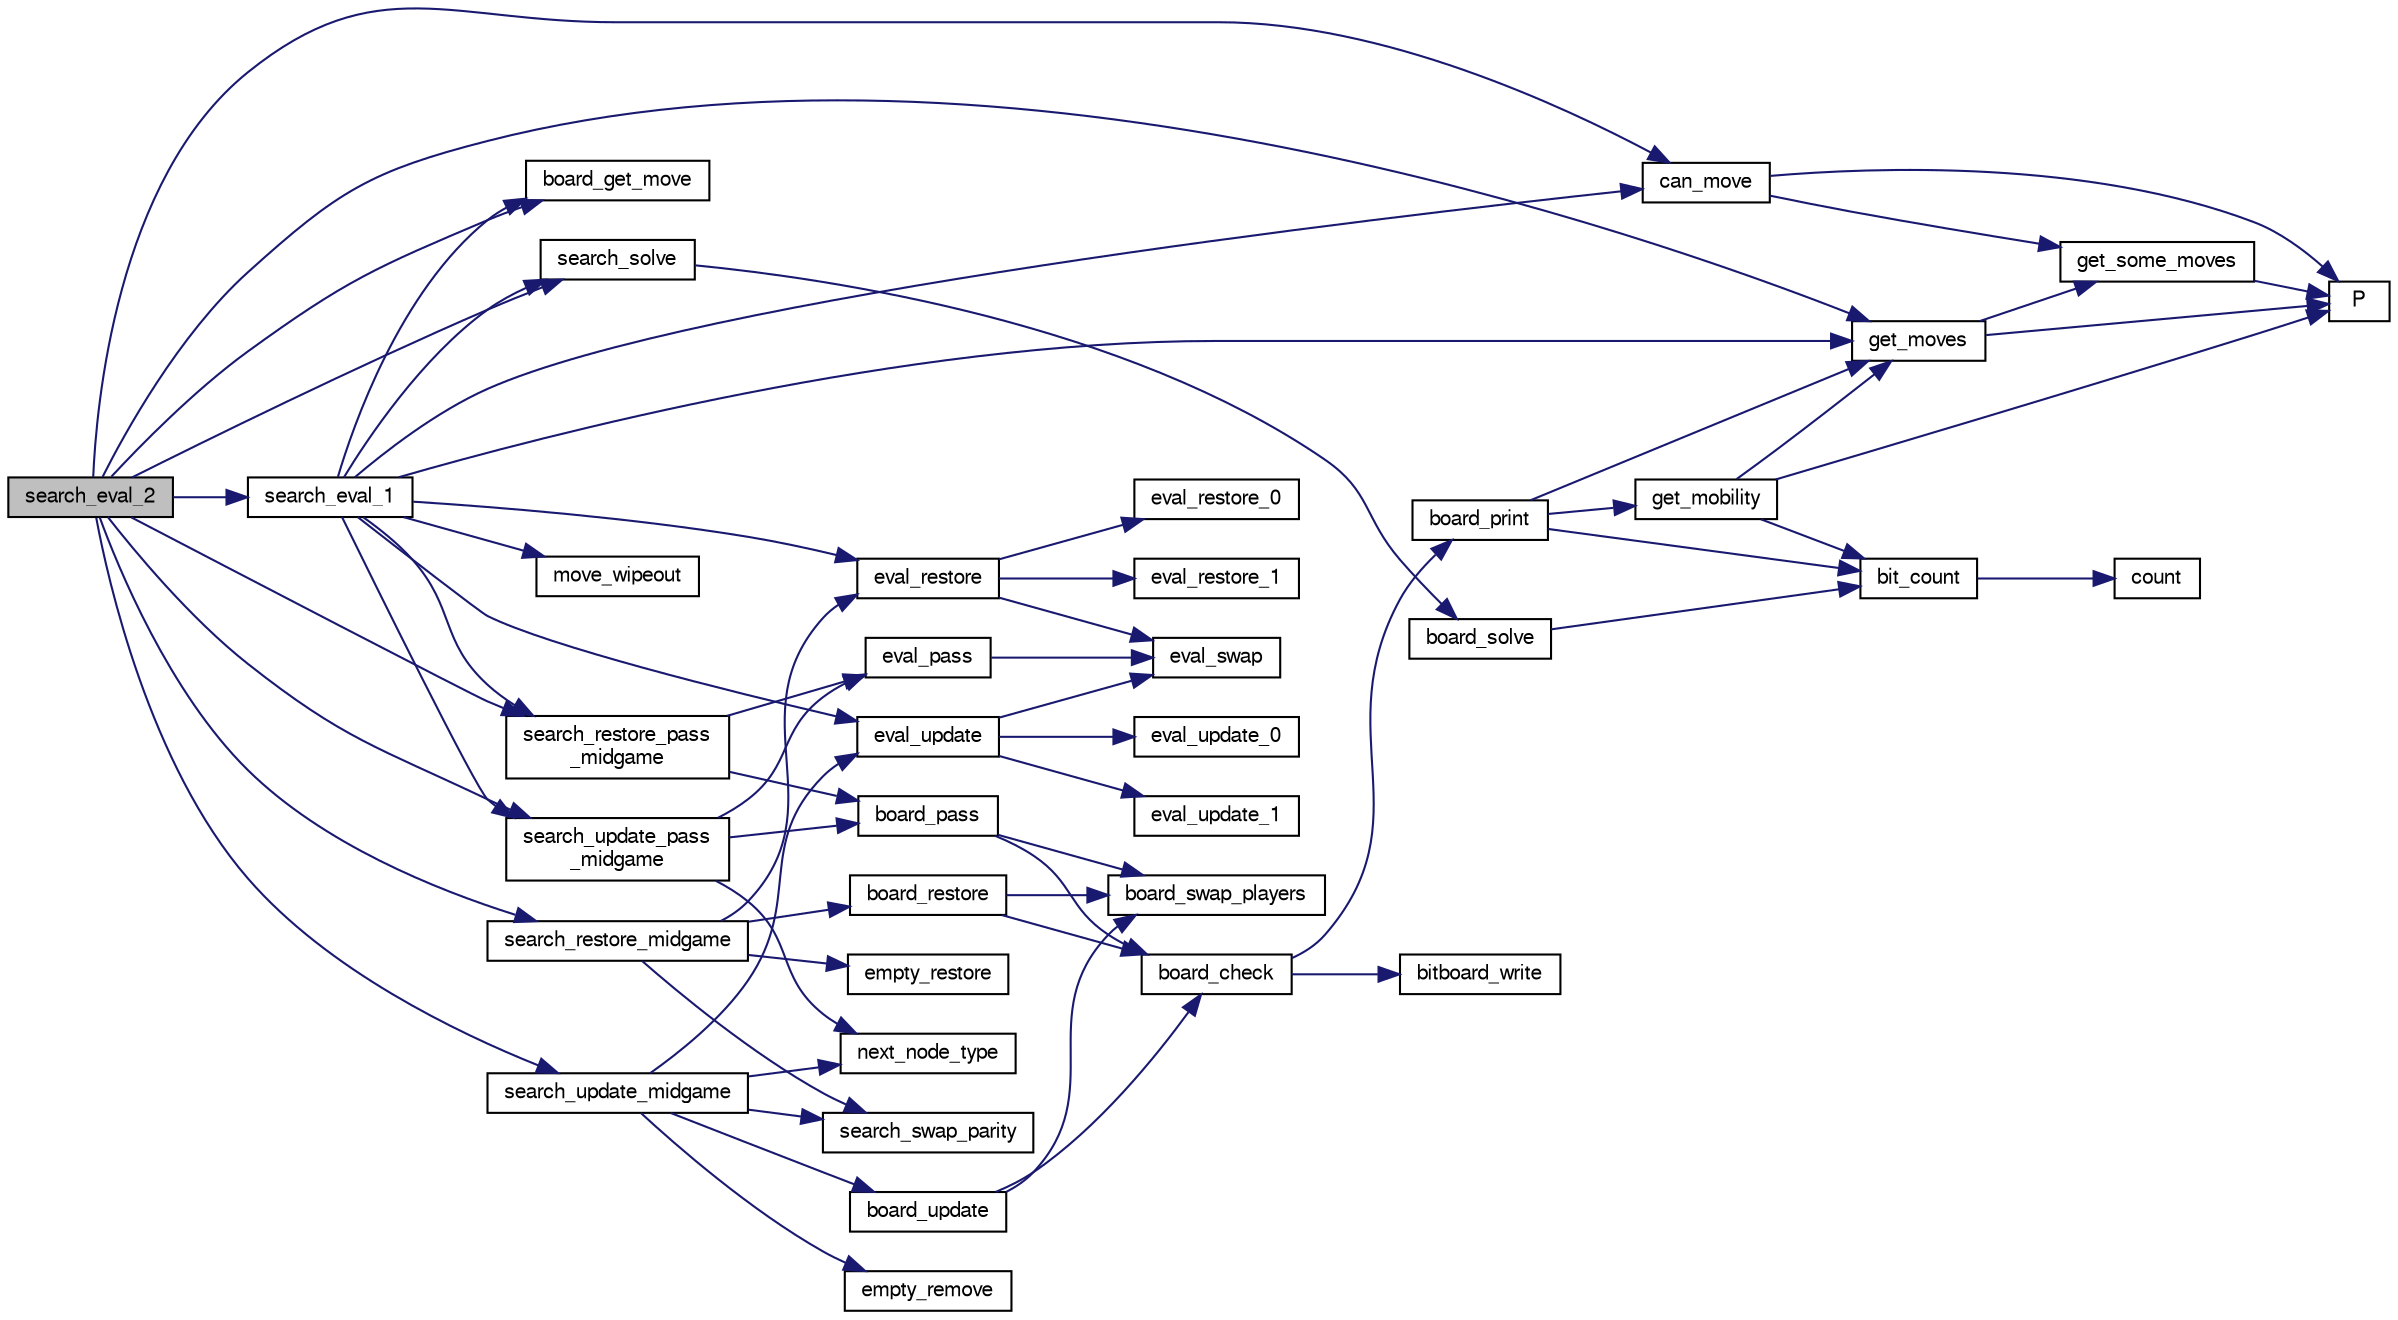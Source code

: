 digraph "search_eval_2"
{
 // LATEX_PDF_SIZE
  bgcolor="transparent";
  edge [fontname="FreeSans",fontsize="10",labelfontname="FreeSans",labelfontsize="10"];
  node [fontname="FreeSans",fontsize="10",shape=record];
  rankdir="LR";
  Node1 [label="search_eval_2",height=0.2,width=0.4,color="black", fillcolor="grey75", style="filled", fontcolor="black",tooltip="Evaluate a position at depth 2."];
  Node1 -> Node2 [color="midnightblue",fontsize="10",style="solid",fontname="FreeSans"];
  Node2 [label="board_get_move",height=0.2,width=0.4,color="black",URL="$board_8c.html#a3b5748c109770fe228ea15b562c0f113",tooltip="Compute a move."];
  Node1 -> Node3 [color="midnightblue",fontsize="10",style="solid",fontname="FreeSans"];
  Node3 [label="can_move",height=0.2,width=0.4,color="black",URL="$board_8c.html#ae1a532d6eaa0e55357d0f4b9cd659b88",tooltip="Check if a player can move."];
  Node3 -> Node4 [color="midnightblue",fontsize="10",style="solid",fontname="FreeSans"];
  Node4 [label="get_some_moves",height=0.2,width=0.4,color="black",URL="$board_8c.html#a5db071e3e4d26a0b7d6425bb6333dd7f",tooltip="Get a part of the moves."];
  Node4 -> Node5 [color="midnightblue",fontsize="10",style="solid",fontname="FreeSans"];
  Node5 [label="P",height=0.2,width=0.4,color="black",URL="$generate__flip_8c.html#a11481f01e169aee1117c83a352c22222",tooltip=" "];
  Node3 -> Node5 [color="midnightblue",fontsize="10",style="solid",fontname="FreeSans"];
  Node1 -> Node6 [color="midnightblue",fontsize="10",style="solid",fontname="FreeSans"];
  Node6 [label="get_moves",height=0.2,width=0.4,color="black",URL="$board_8c.html#a7610dc936a6aea22b3c5e162f722a7a1",tooltip="Get legal moves."];
  Node6 -> Node4 [color="midnightblue",fontsize="10",style="solid",fontname="FreeSans"];
  Node6 -> Node5 [color="midnightblue",fontsize="10",style="solid",fontname="FreeSans"];
  Node1 -> Node7 [color="midnightblue",fontsize="10",style="solid",fontname="FreeSans"];
  Node7 [label="search_eval_1",height=0.2,width=0.4,color="black",URL="$midgame_8c.html#ae085ffe39e7d27dc023bb239e057366f",tooltip="Evaluate a position at depth 1."];
  Node7 -> Node2 [color="midnightblue",fontsize="10",style="solid",fontname="FreeSans"];
  Node7 -> Node3 [color="midnightblue",fontsize="10",style="solid",fontname="FreeSans"];
  Node7 -> Node8 [color="midnightblue",fontsize="10",style="solid",fontname="FreeSans"];
  Node8 [label="eval_restore",height=0.2,width=0.4,color="black",URL="$eval_8c.html#a47d0f0cdcb0c100320ff775abe5fc9cb",tooltip=" "];
  Node8 -> Node9 [color="midnightblue",fontsize="10",style="solid",fontname="FreeSans"];
  Node9 [label="eval_restore_0",height=0.2,width=0.4,color="black",URL="$eval_8c.html#a84146c3b5f07838a4b7c793846d9c360",tooltip="Restore the features as before a player's move."];
  Node8 -> Node10 [color="midnightblue",fontsize="10",style="solid",fontname="FreeSans"];
  Node10 [label="eval_restore_1",height=0.2,width=0.4,color="black",URL="$eval_8c.html#ad330c4ee07068bd60827a0bc2169082b",tooltip=" "];
  Node8 -> Node11 [color="midnightblue",fontsize="10",style="solid",fontname="FreeSans"];
  Node11 [label="eval_swap",height=0.2,width=0.4,color="black",URL="$eval_8c.html#ab0fe6dd0f5b9670911e04e697e7423e4",tooltip="Swap player's feature."];
  Node7 -> Node12 [color="midnightblue",fontsize="10",style="solid",fontname="FreeSans"];
  Node12 [label="eval_update",height=0.2,width=0.4,color="black",URL="$eval_8c.html#a6853f4557f9dca046a2e75cddf99d9d6",tooltip=" "];
  Node12 -> Node11 [color="midnightblue",fontsize="10",style="solid",fontname="FreeSans"];
  Node12 -> Node13 [color="midnightblue",fontsize="10",style="solid",fontname="FreeSans"];
  Node13 [label="eval_update_0",height=0.2,width=0.4,color="black",URL="$eval_8c.html#a5e8d09f8acf4fcb1c1a4316a3852f50d",tooltip="Update the features after a player's move."];
  Node12 -> Node14 [color="midnightblue",fontsize="10",style="solid",fontname="FreeSans"];
  Node14 [label="eval_update_1",height=0.2,width=0.4,color="black",URL="$eval_8c.html#a19b9aa29dd42b58e3f812be7c88aa0d6",tooltip="Update the features after a player's move."];
  Node7 -> Node6 [color="midnightblue",fontsize="10",style="solid",fontname="FreeSans"];
  Node7 -> Node15 [color="midnightblue",fontsize="10",style="solid",fontname="FreeSans"];
  Node15 [label="move_wipeout",height=0.2,width=0.4,color="black",URL="$move_8c.html#a1efe5a48fcbf0f40a834aba45aa2bfd1",tooltip="Check if a move wins 64-0."];
  Node7 -> Node16 [color="midnightblue",fontsize="10",style="solid",fontname="FreeSans"];
  Node16 [label="search_restore_pass\l_midgame",height=0.2,width=0.4,color="black",URL="$search_8c.html#a5e9707f0c579c46996fba87fedecb58c",tooltip="Update the search state after a passing move."];
  Node16 -> Node17 [color="midnightblue",fontsize="10",style="solid",fontname="FreeSans"];
  Node17 [label="board_pass",height=0.2,width=0.4,color="black",URL="$board_8c.html#ac353cc1821e12d2aeba8eefe5cf92b46",tooltip="Passing move."];
  Node17 -> Node18 [color="midnightblue",fontsize="10",style="solid",fontname="FreeSans"];
  Node18 [label="board_check",height=0.2,width=0.4,color="black",URL="$board_8c.html#a849436f17b60e89ed91f8e5013ed9d04",tooltip="Check board consistency."];
  Node18 -> Node19 [color="midnightblue",fontsize="10",style="solid",fontname="FreeSans"];
  Node19 [label="bitboard_write",height=0.2,width=0.4,color="black",URL="$bit_8c.html#a519b18f67de9b8edbd98f687a13b45f5",tooltip="Print an unsigned long long as a board."];
  Node18 -> Node20 [color="midnightblue",fontsize="10",style="solid",fontname="FreeSans"];
  Node20 [label="board_print",height=0.2,width=0.4,color="black",URL="$board_8c.html#a27ccb92684d9e7194eeb3bc34311ad55",tooltip="Print out the board."];
  Node20 -> Node21 [color="midnightblue",fontsize="10",style="solid",fontname="FreeSans"];
  Node21 [label="bit_count",height=0.2,width=0.4,color="black",URL="$bit_8c.html#a830fec0a90989da1f1900ff609b92167",tooltip="Count the number of bits set to one in an unsigned long long."];
  Node21 -> Node22 [color="midnightblue",fontsize="10",style="solid",fontname="FreeSans"];
  Node22 [label="count",height=0.2,width=0.4,color="black",URL="$generate__flip_8c.html#a1a1d6a2cdbded5c35040f6555e948770",tooltip=" "];
  Node20 -> Node23 [color="midnightblue",fontsize="10",style="solid",fontname="FreeSans"];
  Node23 [label="get_mobility",height=0.2,width=0.4,color="black",URL="$board_8c.html#a7509639c4e49c56fe83b3d978580ed42",tooltip="Count legal moves."];
  Node23 -> Node21 [color="midnightblue",fontsize="10",style="solid",fontname="FreeSans"];
  Node23 -> Node6 [color="midnightblue",fontsize="10",style="solid",fontname="FreeSans"];
  Node23 -> Node5 [color="midnightblue",fontsize="10",style="solid",fontname="FreeSans"];
  Node20 -> Node6 [color="midnightblue",fontsize="10",style="solid",fontname="FreeSans"];
  Node17 -> Node24 [color="midnightblue",fontsize="10",style="solid",fontname="FreeSans"];
  Node24 [label="board_swap_players",height=0.2,width=0.4,color="black",URL="$board_8c.html#a4d389fb0245969a39744349230ce7703",tooltip="Swap players."];
  Node16 -> Node25 [color="midnightblue",fontsize="10",style="solid",fontname="FreeSans"];
  Node25 [label="eval_pass",height=0.2,width=0.4,color="black",URL="$eval_8c.html#a54d97c10d4a1ef7d97c16266b3679fe7",tooltip="Update/Restore the features after a passing move."];
  Node25 -> Node11 [color="midnightblue",fontsize="10",style="solid",fontname="FreeSans"];
  Node7 -> Node26 [color="midnightblue",fontsize="10",style="solid",fontname="FreeSans"];
  Node26 [label="search_solve",height=0.2,width=0.4,color="black",URL="$endgame_8c.html#a94a89fc327a63ea97d5e30c7c981a2aa",tooltip="Get the final score."];
  Node26 -> Node27 [color="midnightblue",fontsize="10",style="solid",fontname="FreeSans"];
  Node27 [label="board_solve",height=0.2,width=0.4,color="black",URL="$endgame_8c.html#a5141642bcda4dd304ddc0b534183e2ba",tooltip="Get the final score."];
  Node27 -> Node21 [color="midnightblue",fontsize="10",style="solid",fontname="FreeSans"];
  Node7 -> Node28 [color="midnightblue",fontsize="10",style="solid",fontname="FreeSans"];
  Node28 [label="search_update_pass\l_midgame",height=0.2,width=0.4,color="black",URL="$search_8c.html#af34e8681551a63ca25390b3c87bbf9f7",tooltip="Update the search state after a passing move."];
  Node28 -> Node17 [color="midnightblue",fontsize="10",style="solid",fontname="FreeSans"];
  Node28 -> Node25 [color="midnightblue",fontsize="10",style="solid",fontname="FreeSans"];
  Node28 -> Node29 [color="midnightblue",fontsize="10",style="solid",fontname="FreeSans"];
  Node29 [label="next_node_type",height=0.2,width=0.4,color="black",URL="$search_8h.html#a105284e61bfef13f895ff6ed283771a1",tooltip=" "];
  Node1 -> Node30 [color="midnightblue",fontsize="10",style="solid",fontname="FreeSans"];
  Node30 [label="search_restore_midgame",height=0.2,width=0.4,color="black",URL="$search_8c.html#a8ee87f18a6108894aecb6f0cda99fcf8",tooltip="Restore the search state as before a move."];
  Node30 -> Node31 [color="midnightblue",fontsize="10",style="solid",fontname="FreeSans"];
  Node31 [label="board_restore",height=0.2,width=0.4,color="black",URL="$board_8c.html#a101af447b84baa302b94c56822618f22",tooltip="Restore a board."];
  Node31 -> Node18 [color="midnightblue",fontsize="10",style="solid",fontname="FreeSans"];
  Node31 -> Node24 [color="midnightblue",fontsize="10",style="solid",fontname="FreeSans"];
  Node30 -> Node32 [color="midnightblue",fontsize="10",style="solid",fontname="FreeSans"];
  Node32 [label="empty_restore",height=0.2,width=0.4,color="black",URL="$empty_8h.html#a8579693b2c3b88afbbcc7dcaaa67e6dd",tooltip="restore the list of empty squares"];
  Node30 -> Node8 [color="midnightblue",fontsize="10",style="solid",fontname="FreeSans"];
  Node30 -> Node33 [color="midnightblue",fontsize="10",style="solid",fontname="FreeSans"];
  Node33 [label="search_swap_parity",height=0.2,width=0.4,color="black",URL="$search_8c.html#a02f1f5486b7784207d7603ee5c1565e8",tooltip="Change parity."];
  Node1 -> Node16 [color="midnightblue",fontsize="10",style="solid",fontname="FreeSans"];
  Node1 -> Node26 [color="midnightblue",fontsize="10",style="solid",fontname="FreeSans"];
  Node1 -> Node34 [color="midnightblue",fontsize="10",style="solid",fontname="FreeSans"];
  Node34 [label="search_update_midgame",height=0.2,width=0.4,color="black",URL="$search_8c.html#a985ef3449348437e273c1d5c74ae74f6",tooltip="Update the search state after a move."];
  Node34 -> Node35 [color="midnightblue",fontsize="10",style="solid",fontname="FreeSans"];
  Node35 [label="board_update",height=0.2,width=0.4,color="black",URL="$board_8c.html#a2d24dea46d67d71b1d9fe9f515d8d675",tooltip="Update a board."];
  Node35 -> Node18 [color="midnightblue",fontsize="10",style="solid",fontname="FreeSans"];
  Node35 -> Node24 [color="midnightblue",fontsize="10",style="solid",fontname="FreeSans"];
  Node34 -> Node36 [color="midnightblue",fontsize="10",style="solid",fontname="FreeSans"];
  Node36 [label="empty_remove",height=0.2,width=0.4,color="black",URL="$empty_8h.html#a4d3f9319d815531d93d31d817f3533bb",tooltip="remove an empty square from the list."];
  Node34 -> Node12 [color="midnightblue",fontsize="10",style="solid",fontname="FreeSans"];
  Node34 -> Node29 [color="midnightblue",fontsize="10",style="solid",fontname="FreeSans"];
  Node34 -> Node33 [color="midnightblue",fontsize="10",style="solid",fontname="FreeSans"];
  Node1 -> Node28 [color="midnightblue",fontsize="10",style="solid",fontname="FreeSans"];
}
